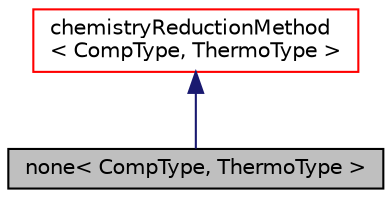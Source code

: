 digraph "none&lt; CompType, ThermoType &gt;"
{
  bgcolor="transparent";
  edge [fontname="Helvetica",fontsize="10",labelfontname="Helvetica",labelfontsize="10"];
  node [fontname="Helvetica",fontsize="10",shape=record];
  Node2 [label="none\< CompType, ThermoType \>",height=0.2,width=0.4,color="black", fillcolor="grey75", style="filled", fontcolor="black"];
  Node3 -> Node2 [dir="back",color="midnightblue",fontsize="10",style="solid",fontname="Helvetica"];
  Node3 [label="chemistryReductionMethod\l\< CompType, ThermoType \>",height=0.2,width=0.4,color="red",URL="$a31069.html",tooltip="An abstract class for methods of chemical mechanism reduction. "];
}
